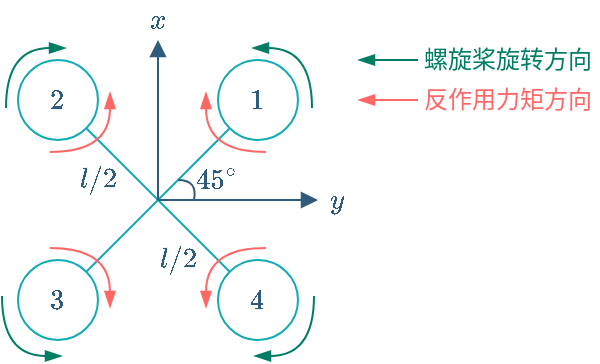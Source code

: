 <mxfile version="15.2.7" type="github">
  <diagram id="LuNTBENFR6F_MdsBUx-b" name="Page-1">
    <mxGraphModel dx="529" dy="297" grid="1" gridSize="10" guides="1" tooltips="1" connect="1" arrows="1" fold="1" page="1" pageScale="1" pageWidth="827" pageHeight="1169" math="1" shadow="0">
      <root>
        <mxCell id="0" />
        <mxCell id="1" parent="0" />
        <mxCell id="-sbZYYDN0JHB_6JqgcRb-1" value="" style="endArrow=none;html=1;strokeColor=#12AAB5;entryX=0;entryY=1;entryDx=0;entryDy=0;exitX=1;exitY=0;exitDx=0;exitDy=0;" edge="1" parent="1" source="-sbZYYDN0JHB_6JqgcRb-5" target="-sbZYYDN0JHB_6JqgcRb-3">
          <mxGeometry width="50" height="50" relative="1" as="geometry">
            <mxPoint x="380" y="260" as="sourcePoint" />
            <mxPoint x="460" y="180" as="targetPoint" />
          </mxGeometry>
        </mxCell>
        <mxCell id="-sbZYYDN0JHB_6JqgcRb-2" value="" style="endArrow=none;html=1;strokeColor=#12AAB5;entryX=1;entryY=1;entryDx=0;entryDy=0;exitX=0;exitY=0;exitDx=0;exitDy=0;" edge="1" parent="1" source="-sbZYYDN0JHB_6JqgcRb-6" target="-sbZYYDN0JHB_6JqgcRb-4">
          <mxGeometry width="50" height="50" relative="1" as="geometry">
            <mxPoint x="460" y="260" as="sourcePoint" />
            <mxPoint x="380" y="180" as="targetPoint" />
          </mxGeometry>
        </mxCell>
        <mxCell id="-sbZYYDN0JHB_6JqgcRb-3" value="" style="ellipse;whiteSpace=wrap;html=1;aspect=fixed;strokeColor=#12AAB5;fillColor=none;" vertex="1" parent="1">
          <mxGeometry x="450" y="150" width="40" height="40" as="geometry" />
        </mxCell>
        <mxCell id="-sbZYYDN0JHB_6JqgcRb-4" value="" style="ellipse;whiteSpace=wrap;html=1;aspect=fixed;strokeColor=#12AAB5;fillColor=none;" vertex="1" parent="1">
          <mxGeometry x="350" y="150" width="40" height="40" as="geometry" />
        </mxCell>
        <mxCell id="-sbZYYDN0JHB_6JqgcRb-5" value="" style="ellipse;whiteSpace=wrap;html=1;aspect=fixed;strokeColor=#12AAB5;fillColor=none;" vertex="1" parent="1">
          <mxGeometry x="350" y="250" width="40" height="40" as="geometry" />
        </mxCell>
        <mxCell id="-sbZYYDN0JHB_6JqgcRb-6" value="" style="ellipse;whiteSpace=wrap;html=1;aspect=fixed;strokeColor=#12AAB5;fillColor=none;" vertex="1" parent="1">
          <mxGeometry x="450" y="250" width="40" height="40" as="geometry" />
        </mxCell>
        <mxCell id="-sbZYYDN0JHB_6JqgcRb-7" value="" style="endArrow=block;html=1;strokeColor=#2F5B7C;endFill=1;fontColor=#2F5B7C;" edge="1" parent="1">
          <mxGeometry width="50" height="50" relative="1" as="geometry">
            <mxPoint x="420" y="220" as="sourcePoint" />
            <mxPoint x="420" y="140" as="targetPoint" />
          </mxGeometry>
        </mxCell>
        <mxCell id="-sbZYYDN0JHB_6JqgcRb-8" value="" style="endArrow=block;html=1;strokeColor=#2F5B7C;endFill=1;" edge="1" parent="1">
          <mxGeometry width="50" height="50" relative="1" as="geometry">
            <mxPoint x="420.0" y="220" as="sourcePoint" />
            <mxPoint x="500" y="220" as="targetPoint" />
          </mxGeometry>
        </mxCell>
        <mxCell id="-sbZYYDN0JHB_6JqgcRb-9" value="$$x$$" style="text;html=1;strokeColor=none;fillColor=none;align=center;verticalAlign=middle;whiteSpace=wrap;rounded=0;fontColor=#2F5B7C;" vertex="1" parent="1">
          <mxGeometry x="410" y="120" width="20" height="20" as="geometry" />
        </mxCell>
        <mxCell id="-sbZYYDN0JHB_6JqgcRb-10" value="$$y$$" style="text;html=1;strokeColor=none;fillColor=none;align=center;verticalAlign=middle;whiteSpace=wrap;rounded=0;fontColor=#2F5B7C;" vertex="1" parent="1">
          <mxGeometry x="500" y="210" width="20" height="20" as="geometry" />
        </mxCell>
        <mxCell id="-sbZYYDN0JHB_6JqgcRb-12" value="$$l/2$$" style="text;html=1;strokeColor=none;fillColor=none;align=center;verticalAlign=middle;whiteSpace=wrap;rounded=0;fontColor=#2F5B7C;" vertex="1" parent="1">
          <mxGeometry x="380" y="200" width="20" height="20" as="geometry" />
        </mxCell>
        <mxCell id="-sbZYYDN0JHB_6JqgcRb-13" value="$$l/2$$" style="text;html=1;strokeColor=none;fillColor=none;align=center;verticalAlign=middle;whiteSpace=wrap;rounded=0;fontColor=#2F5B7C;" vertex="1" parent="1">
          <mxGeometry x="420" y="240" width="20" height="20" as="geometry" />
        </mxCell>
        <mxCell id="-sbZYYDN0JHB_6JqgcRb-15" value="" style="endArrow=blockThin;html=1;fontColor=#2F5B7C;strokeColor=#007D65;curved=1;endFill=1;" edge="1" parent="1">
          <mxGeometry width="50" height="50" relative="1" as="geometry">
            <mxPoint x="344" y="174" as="sourcePoint" />
            <mxPoint x="374" y="144" as="targetPoint" />
            <Array as="points">
              <mxPoint x="344" y="144" />
            </Array>
          </mxGeometry>
        </mxCell>
        <mxCell id="-sbZYYDN0JHB_6JqgcRb-16" value="" style="endArrow=blockThin;html=1;fontColor=#2F5B7C;strokeColor=#007D65;curved=1;endFill=1;" edge="1" parent="1">
          <mxGeometry width="50" height="50" relative="1" as="geometry">
            <mxPoint x="497" y="174" as="sourcePoint" />
            <mxPoint x="467" y="144" as="targetPoint" />
            <Array as="points">
              <mxPoint x="497" y="144" />
            </Array>
          </mxGeometry>
        </mxCell>
        <mxCell id="-sbZYYDN0JHB_6JqgcRb-17" value="" style="endArrow=none;html=1;fontColor=#2F5B7C;strokeColor=#007D65;curved=1;endFill=0;startArrow=blockThin;startFill=1;" edge="1" parent="1">
          <mxGeometry width="50" height="50" relative="1" as="geometry">
            <mxPoint x="468" y="298" as="sourcePoint" />
            <mxPoint x="498" y="268" as="targetPoint" />
            <Array as="points">
              <mxPoint x="498" y="298" />
            </Array>
          </mxGeometry>
        </mxCell>
        <mxCell id="-sbZYYDN0JHB_6JqgcRb-18" value="$$1$$" style="text;html=1;strokeColor=none;fillColor=none;align=center;verticalAlign=middle;whiteSpace=wrap;rounded=0;fontColor=#2F5B7C;" vertex="1" parent="1">
          <mxGeometry x="460" y="160" width="20" height="20" as="geometry" />
        </mxCell>
        <mxCell id="-sbZYYDN0JHB_6JqgcRb-19" value="$$2$$" style="text;html=1;strokeColor=none;fillColor=none;align=center;verticalAlign=middle;whiteSpace=wrap;rounded=0;fontColor=#2F5B7C;" vertex="1" parent="1">
          <mxGeometry x="360" y="160" width="20" height="20" as="geometry" />
        </mxCell>
        <mxCell id="-sbZYYDN0JHB_6JqgcRb-20" value="$$3$$" style="text;html=1;strokeColor=none;fillColor=none;align=center;verticalAlign=middle;whiteSpace=wrap;rounded=0;fontColor=#2F5B7C;" vertex="1" parent="1">
          <mxGeometry x="360" y="260" width="20" height="20" as="geometry" />
        </mxCell>
        <mxCell id="-sbZYYDN0JHB_6JqgcRb-21" value="$$4$$" style="text;html=1;strokeColor=none;fillColor=none;align=center;verticalAlign=middle;whiteSpace=wrap;rounded=0;fontColor=#2F5B7C;" vertex="1" parent="1">
          <mxGeometry x="460" y="260" width="20" height="20" as="geometry" />
        </mxCell>
        <mxCell id="-sbZYYDN0JHB_6JqgcRb-25" value="" style="endArrow=blockThin;html=1;fontColor=#2F5B7C;strokeColor=#007D65;curved=1;endFill=1;" edge="1" parent="1">
          <mxGeometry width="50" height="50" relative="1" as="geometry">
            <mxPoint x="342" y="268" as="sourcePoint" />
            <mxPoint x="372" y="298" as="targetPoint" />
            <Array as="points">
              <mxPoint x="342" y="298" />
            </Array>
          </mxGeometry>
        </mxCell>
        <mxCell id="-sbZYYDN0JHB_6JqgcRb-26" value="" style="endArrow=none;html=1;fontColor=#2F5B7C;strokeColor=#FF6666;curved=1;endFill=0;startArrow=blockThin;startFill=1;" edge="1" parent="1">
          <mxGeometry width="50" height="50" relative="1" as="geometry">
            <mxPoint x="396" y="166" as="sourcePoint" />
            <mxPoint x="366" y="196" as="targetPoint" />
            <Array as="points">
              <mxPoint x="396" y="196" />
            </Array>
          </mxGeometry>
        </mxCell>
        <mxCell id="-sbZYYDN0JHB_6JqgcRb-27" value="" style="endArrow=blockThin;html=1;fontColor=#2F5B7C;strokeColor=#FF6666;curved=1;endFill=1;" edge="1" parent="1">
          <mxGeometry width="50" height="50" relative="1" as="geometry">
            <mxPoint x="474" y="196" as="sourcePoint" />
            <mxPoint x="444" y="166" as="targetPoint" />
            <Array as="points">
              <mxPoint x="444" y="196" />
            </Array>
          </mxGeometry>
        </mxCell>
        <mxCell id="-sbZYYDN0JHB_6JqgcRb-28" value="" style="endArrow=blockThin;html=1;fontColor=#2F5B7C;strokeColor=#FF6666;curved=1;endFill=1;" edge="1" parent="1">
          <mxGeometry width="50" height="50" relative="1" as="geometry">
            <mxPoint x="474" y="244" as="sourcePoint" />
            <mxPoint x="444" y="274" as="targetPoint" />
            <Array as="points">
              <mxPoint x="444" y="244" />
            </Array>
          </mxGeometry>
        </mxCell>
        <mxCell id="-sbZYYDN0JHB_6JqgcRb-29" value="" style="endArrow=blockThin;html=1;fontColor=#2F5B7C;strokeColor=#FF6666;curved=1;endFill=1;" edge="1" parent="1">
          <mxGeometry width="50" height="50" relative="1" as="geometry">
            <mxPoint x="366" y="244" as="sourcePoint" />
            <mxPoint x="396" y="274" as="targetPoint" />
            <Array as="points">
              <mxPoint x="396" y="244" />
            </Array>
          </mxGeometry>
        </mxCell>
        <mxCell id="-sbZYYDN0JHB_6JqgcRb-30" value="" style="endArrow=blockThin;html=1;fontColor=#2F5B7C;strokeColor=#007D65;endFill=1;" edge="1" parent="1">
          <mxGeometry width="50" height="50" relative="1" as="geometry">
            <mxPoint x="550" y="150" as="sourcePoint" />
            <mxPoint x="520" y="150" as="targetPoint" />
          </mxGeometry>
        </mxCell>
        <mxCell id="-sbZYYDN0JHB_6JqgcRb-31" value="螺旋桨旋转方向" style="text;html=1;strokeColor=none;fillColor=none;align=center;verticalAlign=middle;whiteSpace=wrap;rounded=0;fontColor=#007D65;" vertex="1" parent="1">
          <mxGeometry x="550" y="140" width="90" height="20" as="geometry" />
        </mxCell>
        <mxCell id="-sbZYYDN0JHB_6JqgcRb-32" value="" style="endArrow=blockThin;html=1;fontColor=#2F5B7C;strokeColor=#FF6666;endFill=1;" edge="1" parent="1">
          <mxGeometry width="50" height="50" relative="1" as="geometry">
            <mxPoint x="550" y="170" as="sourcePoint" />
            <mxPoint x="520" y="170" as="targetPoint" />
          </mxGeometry>
        </mxCell>
        <mxCell id="-sbZYYDN0JHB_6JqgcRb-33" value="反作用力矩方向" style="text;html=1;strokeColor=none;fillColor=none;align=center;verticalAlign=middle;whiteSpace=wrap;rounded=0;fontColor=#FF6666;" vertex="1" parent="1">
          <mxGeometry x="550" y="160" width="90" height="20" as="geometry" />
        </mxCell>
        <mxCell id="-sbZYYDN0JHB_6JqgcRb-34" value="&lt;font style=&quot;font-size: 12px&quot;&gt;$$45^{\circ}$$&lt;/font&gt;" style="text;html=1;strokeColor=none;fillColor=none;align=center;verticalAlign=middle;whiteSpace=wrap;rounded=0;fontColor=#2F5B7C;fontSize=8;" vertex="1" parent="1">
          <mxGeometry x="444" y="205" width="10" height="10" as="geometry" />
        </mxCell>
        <mxCell id="-sbZYYDN0JHB_6JqgcRb-35" value="" style="endArrow=none;html=1;fontColor=#2F5B7C;strokeColor=#2F5B7C;curved=1;" edge="1" parent="1">
          <mxGeometry width="50" height="50" relative="1" as="geometry">
            <mxPoint x="430" y="210" as="sourcePoint" />
            <mxPoint x="438" y="220" as="targetPoint" />
            <Array as="points">
              <mxPoint x="440" y="210" />
            </Array>
          </mxGeometry>
        </mxCell>
      </root>
    </mxGraphModel>
  </diagram>
</mxfile>

